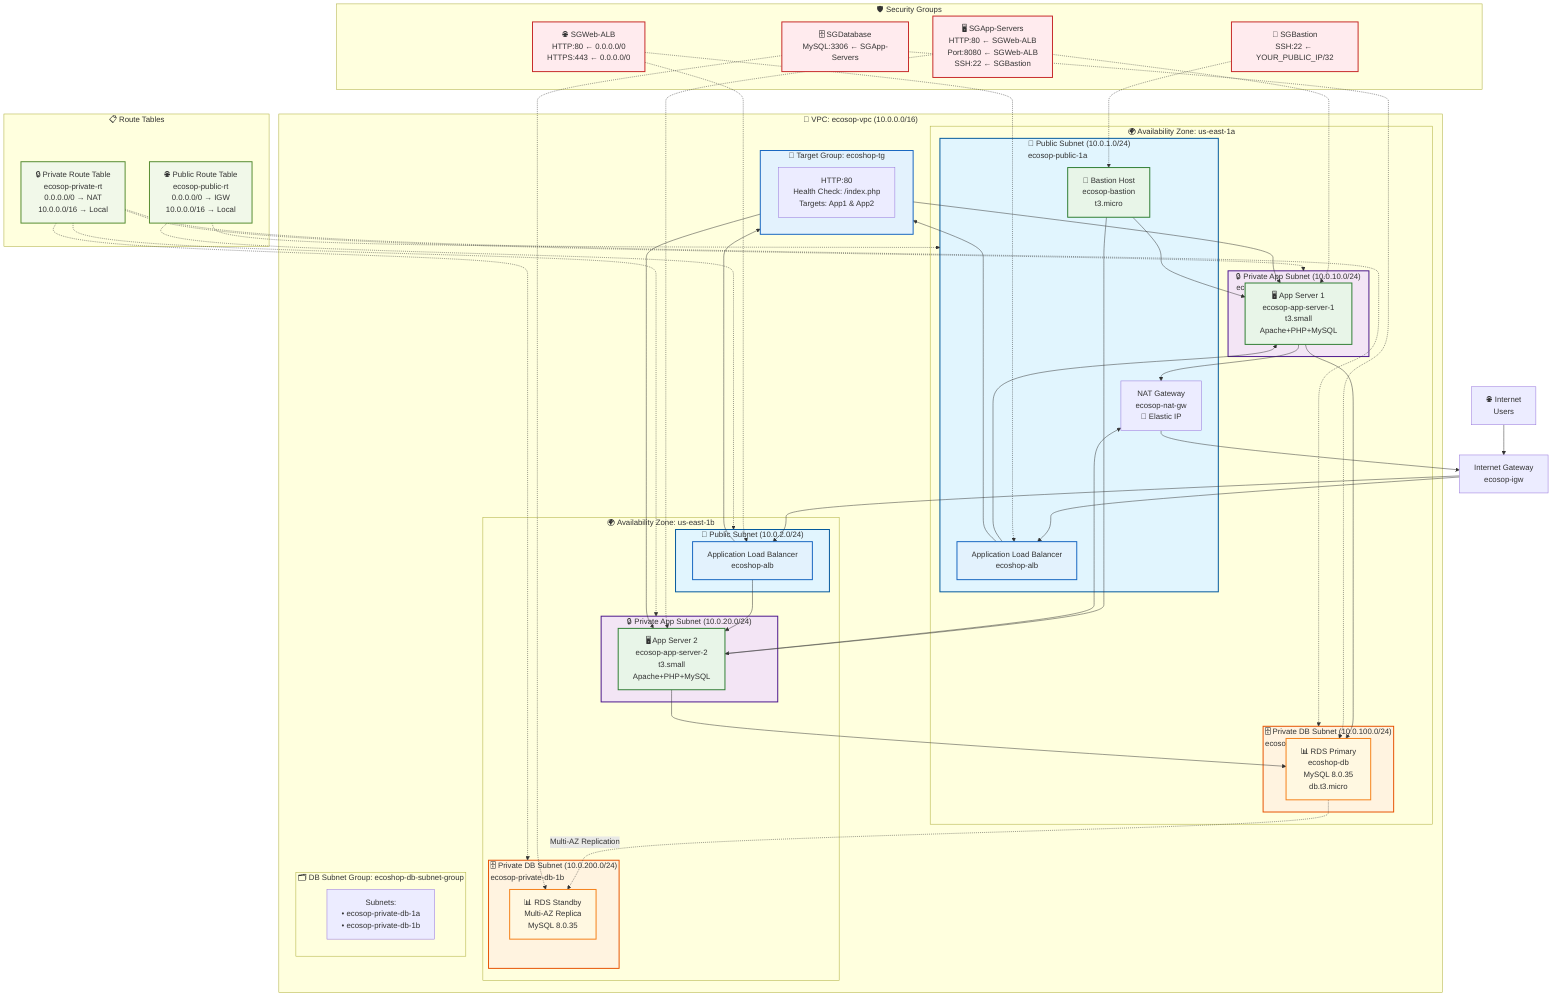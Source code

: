 graph TB
    %% Internet et utilisateurs
    Internet[🌐 Internet<br/>Users] --> IGW[Internet Gateway<br/>ecosop-igw]
    
    %% VPC Container
    subgraph VPC["🏢 VPC: ecosop-vpc (10.0.0.0/16)"]
        
        %% Public Subnets
        subgraph AZ1["🌍 Availability Zone: us-east-1a"]
            subgraph PubSub1["📡 Public Subnet (10.0.1.0/24)<br/>ecosop-public-1a"]
                ALB1[Application Load Balancer<br/>ecoshop-alb]
                NAT[NAT Gateway<br/>ecosop-nat-gw<br/>🔌 Elastic IP]
                Bastion[🔐 Bastion Host<br/>ecosop-bastion<br/>t3.micro]
            end
            
            subgraph PrivAppSub1["🔒 Private App Subnet (10.0.10.0/24)<br/>ecosop-private-app-1a"]
                App1[🖥️ App Server 1<br/>ecosop-app-server-1<br/>t3.small<br/>Apache+PHP+MySQL]
            end
            
            subgraph PrivDbSub1["🗄️ Private DB Subnet (10.0.100.0/24)<br/>ecosop-private-db-1a"]
                DB1[📊 RDS Primary<br/>ecoshop-db<br/>MySQL 8.0.35<br/>db.t3.micro]
            end
        end
        
        subgraph AZ2["🌍 Availability Zone: us-east-1b"]
            subgraph PubSub2["📡 Public Subnet (10.0.2.0/24)<br/>ecosop-public-1b"]
                ALB2[Application Load Balancer<br/>ecoshop-alb]
            end
            
            subgraph PrivAppSub2["🔒 Private App Subnet (10.0.20.0/24)<br/>ecosop-private-app-1b"]
                App2[🖥️ App Server 2<br/>ecosop-app-server-2<br/>t3.small<br/>Apache+PHP+MySQL]
            end
            
            subgraph PrivDbSub2["🗄️ Private DB Subnet (10.0.200.0/24)<br/>ecosop-private-db-1b"]
                DB2[📊 RDS Standby<br/>Multi-AZ Replica<br/>MySQL 8.0.35]
            end
        end
        
        %% Target Group
        subgraph TG["🎯 Target Group: ecoshop-tg"]
            TG_Details[HTTP:80<br/>Health Check: /index.php<br/>Targets: App1 & App2]
        end
        
        %% DB Subnet Group
        subgraph DBSubGroup["🗂️ DB Subnet Group: ecoshop-db-subnet-group"]
            DBSub_Details[Subnets:<br/>• ecosop-private-db-1a<br/>• ecosop-private-db-1b]
        end
    end
    
    %% Route Tables
    subgraph RT["📋 Route Tables"]
        PubRT[🌐 Public Route Table<br/>ecosop-public-rt<br/>0.0.0.0/0 → IGW<br/>10.0.0.0/16 → Local]
        PrivRT[🔒 Private Route Table<br/>ecosop-private-rt<br/>0.0.0.0/0 → NAT<br/>10.0.0.0/16 → Local]
    end
    
    %% Security Groups
    subgraph SG["🛡️ Security Groups"]
        SGWeb[🌐 SGWeb-ALB<br/>HTTP:80 ← 0.0.0.0/0<br/>HTTPS:443 ← 0.0.0.0/0]
        SGApp[🖥️ SGApp-Servers<br/>HTTP:80 ← SGWeb-ALB<br/>Port:8080 ← SGWeb-ALB<br/>SSH:22 ← SGBastion]
        SGDB[🗄️ SGDatabase<br/>MySQL:3306 ← SGApp-Servers]
        SGBast[🔐 SGBastion<br/>SSH:22 ← YOUR_PUBLIC_IP/32]
    end
    
    %% Connections
    IGW --> ALB1
    IGW --> ALB2
    ALB1 --> App1
    ALB2 --> App2
    App1 --> DB1
    App2 --> DB1
    DB1 -.->|Multi-AZ Replication| DB2
    
    Bastion --> App1
    Bastion --> App2
    
    App1 --> NAT
    App2 --> NAT
    NAT --> IGW
    
    %% Security Group associations
    SGWeb -.-> ALB1
    SGWeb -.-> ALB2
    SGApp -.-> App1
    SGApp -.-> App2
    SGDB -.-> DB1
    SGDB -.-> DB2
    SGBast -.-> Bastion
    
    %% Route Table associations
    PubRT -.-> PubSub1
    PubRT -.-> PubSub2
    PrivRT -.-> PrivAppSub1
    PrivRT -.-> PrivAppSub2
    PrivRT -.-> PrivDbSub1
    PrivRT -.-> PrivDbSub2
    
    %% Target Group association
    TG --> App1
    TG --> App2
    ALB1 --> TG
    ALB2 --> TG
    
    %% Styling
    classDef publicSubnet fill:#e1f5fe,stroke:#01579b,stroke-width:2px
    classDef privateSubnet fill:#f3e5f5,stroke:#4a148c,stroke-width:2px
    classDef dbSubnet fill:#fff3e0,stroke:#e65100,stroke-width:2px
    classDef server fill:#e8f5e8,stroke:#2e7d32,stroke-width:2px
    classDef database fill:#fff8e1,stroke:#f57f17,stroke-width:2px
    classDef loadbalancer fill:#e3f2fd,stroke:#1565c0,stroke-width:2px
    classDef security fill:#ffebee,stroke:#c62828,stroke-width:2px
    classDef route fill:#f1f8e9,stroke:#558b2f,stroke-width:2px
    
    class PubSub1,PubSub2 publicSubnet
    class PrivAppSub1,PrivAppSub2 privateSubnet
    class PrivDbSub1,PrivDbSub2 dbSubnet
    class App1,App2,Bastion server
    class DB1,DB2 database
    class ALB1,ALB2,TG loadbalancer
    class SGWeb,SGApp,SGDB,SGBast security
    class PubRT,PrivRT route